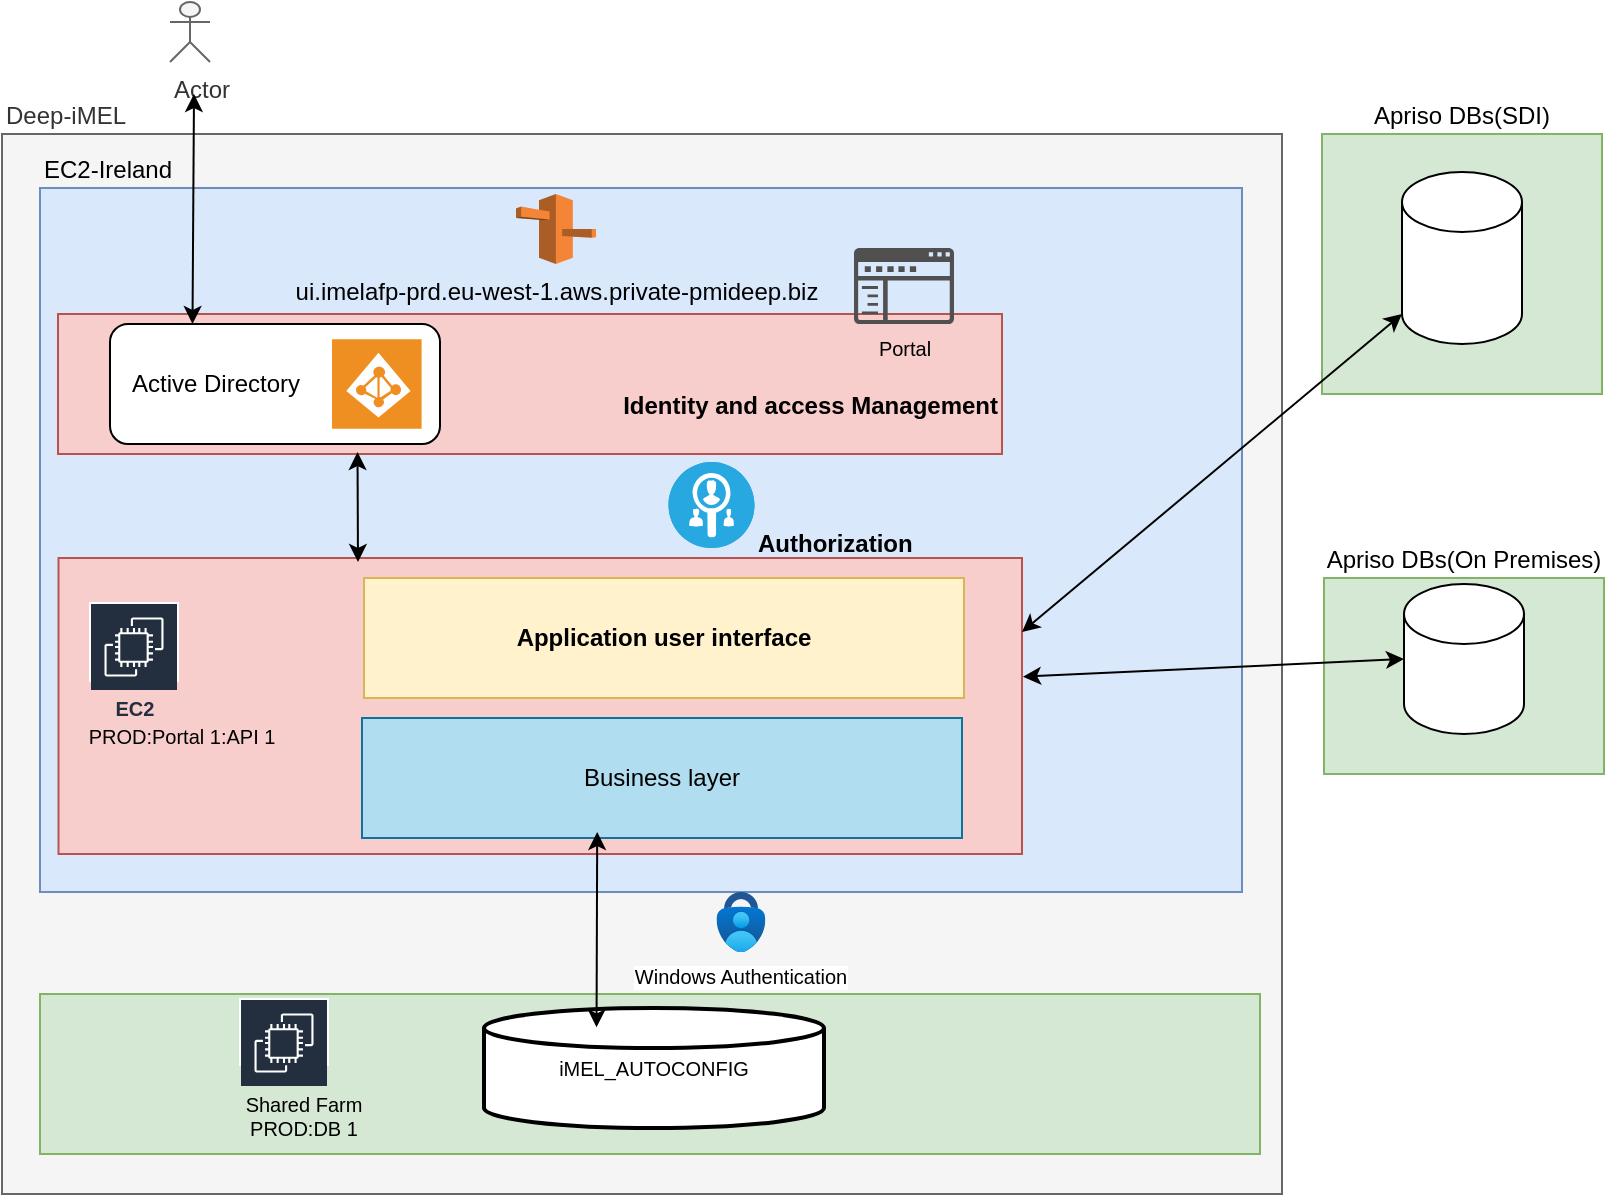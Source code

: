 <mxfile version="24.6.4" type="github">
  <diagram name="Page-1" id="-nh_xPQQfHSRBBNR71u0">
    <mxGraphModel dx="746" dy="1559" grid="1" gridSize="10" guides="1" tooltips="1" connect="1" arrows="1" fold="1" page="1" pageScale="1" pageWidth="850" pageHeight="1100" background="#ffffff" math="0" shadow="0">
      <root>
        <mxCell id="0" />
        <mxCell id="1" parent="0" />
        <mxCell id="ouPOXtf0R_BEf44Ss9Ox-1" value="Deep-iMEL" style="rounded=0;whiteSpace=wrap;html=1;fillColor=#f5f5f5;fontColor=#333333;strokeColor=#666666;align=left;imageVerticalAlign=top;labelPosition=center;verticalLabelPosition=top;verticalAlign=bottom;" parent="1" vertex="1">
          <mxGeometry x="30" y="-150" width="640" height="530" as="geometry" />
        </mxCell>
        <mxCell id="ouPOXtf0R_BEf44Ss9Ox-2" value="EC2-Ireland" style="rounded=0;whiteSpace=wrap;html=1;strokeColor=#6c8ebf;align=left;verticalAlign=bottom;fontFamily=Helvetica;fontSize=12;fillColor=#dae8fc;labelPosition=center;verticalLabelPosition=top;" parent="1" vertex="1">
          <mxGeometry x="49" y="-123" width="601" height="352" as="geometry" />
        </mxCell>
        <mxCell id="ouPOXtf0R_BEf44Ss9Ox-3" value="Actor" style="shape=umlActor;verticalLabelPosition=bottom;verticalAlign=top;html=1;outlineConnect=0;rounded=1;strokeColor=#666666;align=left;fontFamily=Helvetica;fontSize=12;fontColor=#333333;fillColor=#f5f5f5;" parent="1" vertex="1">
          <mxGeometry x="114" y="-216" width="20" height="30" as="geometry" />
        </mxCell>
        <mxCell id="ouPOXtf0R_BEf44Ss9Ox-4" value="&lt;div&gt;Identity and access Management&lt;/div&gt;&lt;div&gt;&lt;br&gt;&lt;/div&gt;" style="rounded=0;whiteSpace=wrap;html=1;strokeColor=#b85450;align=right;verticalAlign=bottom;fontFamily=Helvetica;fontSize=12;fillColor=#f8cecc;fontStyle=1;labelPosition=center;verticalLabelPosition=middle;" parent="1" vertex="1">
          <mxGeometry x="58" y="-60" width="472" height="70" as="geometry" />
        </mxCell>
        <mxCell id="ouPOXtf0R_BEf44Ss9Ox-7" value="" style="rounded=1;whiteSpace=wrap;html=1;align=left;verticalAlign=middle;fontFamily=Helvetica;fontSize=12;" parent="1" vertex="1">
          <mxGeometry x="84" y="-55" width="165" height="60" as="geometry" />
        </mxCell>
        <mxCell id="ouPOXtf0R_BEf44Ss9Ox-6" value="" style="shadow=0;dashed=0;html=1;strokeColor=none;fillColor=#EF8F21;labelPosition=center;verticalLabelPosition=bottom;verticalAlign=top;align=center;outlineConnect=0;shape=mxgraph.veeam.active_directory;rounded=1;fontFamily=Helvetica;fontSize=12;fontColor=#333333;" parent="1" vertex="1">
          <mxGeometry x="195" y="-47.4" width="44.8" height="44.8" as="geometry" />
        </mxCell>
        <mxCell id="ouPOXtf0R_BEf44Ss9Ox-8" value="&lt;span style=&quot;color: rgb(0, 0, 0); font-size: 12px; text-wrap: nowrap;&quot;&gt;Active Directory&lt;/span&gt;" style="strokeWidth=1;shadow=0;dashed=0;align=center;html=1;shape=mxgraph.mockup.text.textBox;align=left;fontSize=17;spacingLeft=4;spacingTop=-3;whiteSpace=wrap;mainText=;rounded=1;verticalAlign=middle;fontFamily=Helvetica;strokeColor=#FFFFFF;" parent="1" vertex="1">
          <mxGeometry x="88.5" y="-40" width="97.5" height="30" as="geometry" />
        </mxCell>
        <mxCell id="5-6kPBd7d1gziYA4j6xH-2" value="ui.imelafp-prd.eu-west-1.aws.private-pmideep.biz" style="outlineConnect=0;dashed=0;verticalLabelPosition=bottom;verticalAlign=top;align=center;html=1;shape=mxgraph.aws3.route_53;fillColor=#F58536;gradientColor=none;" parent="1" vertex="1">
          <mxGeometry x="287" y="-120" width="40" height="35" as="geometry" />
        </mxCell>
        <mxCell id="5-6kPBd7d1gziYA4j6xH-3" value="Portal" style="sketch=0;pointerEvents=1;shadow=0;dashed=0;html=1;strokeColor=none;labelPosition=center;verticalLabelPosition=bottom;verticalAlign=top;align=center;fillColor=#505050;shape=mxgraph.mscae.intune.company_portal;fontSize=10;" parent="1" vertex="1">
          <mxGeometry x="456" y="-93" width="50" height="38" as="geometry" />
        </mxCell>
        <mxCell id="5-6kPBd7d1gziYA4j6xH-4" value="" style="rounded=0;whiteSpace=wrap;html=1;fillColor=#f8cecc;strokeColor=#b85450;glass=0;shadow=0;" parent="1" vertex="1">
          <mxGeometry x="58.25" y="62" width="481.75" height="148" as="geometry" />
        </mxCell>
        <mxCell id="5-6kPBd7d1gziYA4j6xH-5" value="EC2" style="sketch=0;outlineConnect=0;fontColor=#232F3E;gradientColor=none;strokeColor=#ffffff;fillColor=#232F3E;dashed=0;verticalLabelPosition=bottom;verticalAlign=top;align=center;html=1;whiteSpace=wrap;fontSize=10;fontStyle=1;spacing=3;shape=mxgraph.aws4.productIcon;prIcon=mxgraph.aws4.ec2;labelPosition=center;" parent="1" vertex="1">
          <mxGeometry x="73.5" y="84" width="45" height="40" as="geometry" />
        </mxCell>
        <mxCell id="5-6kPBd7d1gziYA4j6xH-6" value="Authorization" style="text;html=1;align=left;verticalAlign=middle;whiteSpace=wrap;rounded=0;fontStyle=1" parent="1" vertex="1">
          <mxGeometry x="406.25" y="50" width="88.75" height="10" as="geometry" />
        </mxCell>
        <mxCell id="5-6kPBd7d1gziYA4j6xH-7" value="" style="fillColor=#28A8E0;verticalLabelPosition=bottom;sketch=0;html=1;strokeColor=#ffffff;verticalAlign=top;align=center;points=[[0.145,0.145,0],[0.5,0,0],[0.855,0.145,0],[1,0.5,0],[0.855,0.855,0],[0.5,1,0],[0.145,0.855,0],[0,0.5,0]];pointerEvents=1;shape=mxgraph.cisco_safe.compositeIcon;bgIcon=ellipse;resIcon=mxgraph.cisco_safe.capability.identity_authorization_alt;fontSize=10;" parent="1" vertex="1">
          <mxGeometry x="363.25" y="14" width="43" height="43" as="geometry" />
        </mxCell>
        <mxCell id="5-6kPBd7d1gziYA4j6xH-8" value="PROD:Portal 1:API 1" style="text;html=1;align=center;verticalAlign=middle;whiteSpace=wrap;rounded=0;fontSize=10;" parent="1" vertex="1">
          <mxGeometry x="55.5" y="146" width="127.5" height="10" as="geometry" />
        </mxCell>
        <mxCell id="5-6kPBd7d1gziYA4j6xH-9" value="&lt;b&gt;Application user interface&lt;/b&gt;" style="rounded=0;whiteSpace=wrap;html=1;fillColor=#fff2cc;strokeColor=#d6b656;" parent="1" vertex="1">
          <mxGeometry x="211" y="72" width="300" height="60" as="geometry" />
        </mxCell>
        <mxCell id="5-6kPBd7d1gziYA4j6xH-11" value="Business layer" style="rounded=0;whiteSpace=wrap;html=1;fillColor=#b1ddf0;strokeColor=#10739e;" parent="1" vertex="1">
          <mxGeometry x="210" y="142" width="300" height="60" as="geometry" />
        </mxCell>
        <mxCell id="5-6kPBd7d1gziYA4j6xH-12" value="" style="rounded=0;whiteSpace=wrap;html=1;fillColor=#d5e8d4;strokeColor=#82b366;" parent="1" vertex="1">
          <mxGeometry x="49" y="280" width="610" height="80" as="geometry" />
        </mxCell>
        <mxCell id="5-6kPBd7d1gziYA4j6xH-13" value="iMEL_AUTOCONFIG" style="strokeWidth=2;html=1;shape=mxgraph.flowchart.database;whiteSpace=wrap;fontSize=10;" parent="1" vertex="1">
          <mxGeometry x="271" y="287" width="170" height="60" as="geometry" />
        </mxCell>
        <mxCell id="5-6kPBd7d1gziYA4j6xH-14" value="" style="sketch=0;outlineConnect=0;fontColor=#232F3E;gradientColor=none;strokeColor=#ffffff;fillColor=#232F3E;dashed=0;verticalLabelPosition=bottom;verticalAlign=top;align=center;html=1;whiteSpace=wrap;fontSize=10;fontStyle=1;spacing=3;shape=mxgraph.aws4.productIcon;prIcon=mxgraph.aws4.ec2;labelPosition=center;" parent="1" vertex="1">
          <mxGeometry x="148.5" y="282" width="45" height="34" as="geometry" />
        </mxCell>
        <mxCell id="5-6kPBd7d1gziYA4j6xH-15" value="Shared Farm&lt;br&gt;PROD:DB 1" style="text;html=1;align=center;verticalAlign=middle;whiteSpace=wrap;rounded=0;fontSize=10;" parent="1" vertex="1">
          <mxGeometry x="116.5" y="336" width="127.5" height="10" as="geometry" />
        </mxCell>
        <mxCell id="5-6kPBd7d1gziYA4j6xH-17" value="Windows Authentication" style="image;aspect=fixed;html=1;points=[];align=center;fontSize=10;image=img/lib/azure2/security/Multifactor_Authentication.svg;" parent="1" vertex="1">
          <mxGeometry x="387.25" y="229" width="24.44" height="30" as="geometry" />
        </mxCell>
        <mxCell id="WgAo1OGEVj2QGdzXtbN3-1" value="" style="endArrow=classic;startArrow=classic;html=1;rounded=0;exitX=0.331;exitY=0.161;exitDx=0;exitDy=0;exitPerimeter=0;entryX=0.392;entryY=0.95;entryDx=0;entryDy=0;entryPerimeter=0;" parent="1" source="5-6kPBd7d1gziYA4j6xH-13" target="5-6kPBd7d1gziYA4j6xH-11" edge="1">
          <mxGeometry width="50" height="50" relative="1" as="geometry">
            <mxPoint x="320" y="270" as="sourcePoint" />
            <mxPoint x="370" y="220" as="targetPoint" />
          </mxGeometry>
        </mxCell>
        <mxCell id="WgAo1OGEVj2QGdzXtbN3-2" value="" style="endArrow=classic;startArrow=classic;html=1;rounded=0;exitX=0.25;exitY=0;exitDx=0;exitDy=0;" parent="1" source="ouPOXtf0R_BEf44Ss9Ox-7" edge="1">
          <mxGeometry width="50" height="50" relative="1" as="geometry">
            <mxPoint x="400" y="150" as="sourcePoint" />
            <mxPoint x="126" y="-170" as="targetPoint" />
          </mxGeometry>
        </mxCell>
        <mxCell id="WgAo1OGEVj2QGdzXtbN3-5" value="" style="endArrow=classic;startArrow=classic;html=1;rounded=0;entryX=0.75;entryY=1;entryDx=0;entryDy=0;" parent="1" edge="1">
          <mxGeometry width="50" height="50" relative="1" as="geometry">
            <mxPoint x="208" y="64" as="sourcePoint" />
            <mxPoint x="207.75" y="9" as="targetPoint" />
          </mxGeometry>
        </mxCell>
        <mxCell id="WgAo1OGEVj2QGdzXtbN3-7" value="Apriso DBs(SDI)" style="rounded=0;whiteSpace=wrap;html=1;labelPosition=center;verticalLabelPosition=top;align=center;verticalAlign=bottom;fillColor=#d5e8d4;strokeColor=#82b366;" parent="1" vertex="1">
          <mxGeometry x="690" y="-150" width="140" height="130" as="geometry" />
        </mxCell>
        <mxCell id="WgAo1OGEVj2QGdzXtbN3-8" value="" style="shape=cylinder3;whiteSpace=wrap;html=1;boundedLbl=1;backgroundOutline=1;size=15;" parent="1" vertex="1">
          <mxGeometry x="730" y="-131" width="60" height="86" as="geometry" />
        </mxCell>
        <mxCell id="UwjhvDo_y5vgFwiEPkNc-2" value="Apriso DBs(On Premises)" style="rounded=0;whiteSpace=wrap;html=1;labelPosition=center;verticalLabelPosition=top;align=center;verticalAlign=bottom;fillColor=#d5e8d4;strokeColor=#82b366;" parent="1" vertex="1">
          <mxGeometry x="691" y="72" width="140" height="98" as="geometry" />
        </mxCell>
        <mxCell id="UwjhvDo_y5vgFwiEPkNc-3" value="" style="shape=cylinder3;whiteSpace=wrap;html=1;boundedLbl=1;backgroundOutline=1;size=15;" parent="1" vertex="1">
          <mxGeometry x="731" y="75" width="60" height="75" as="geometry" />
        </mxCell>
        <mxCell id="UwjhvDo_y5vgFwiEPkNc-9" value="" style="endArrow=classic;startArrow=classic;html=1;rounded=0;entryX=0;entryY=1;entryDx=0;entryDy=-15;entryPerimeter=0;exitX=1;exitY=0.25;exitDx=0;exitDy=0;" parent="1" source="5-6kPBd7d1gziYA4j6xH-4" target="WgAo1OGEVj2QGdzXtbN3-8" edge="1">
          <mxGeometry width="50" height="50" relative="1" as="geometry">
            <mxPoint x="520" y="100" as="sourcePoint" />
            <mxPoint x="570" y="50" as="targetPoint" />
          </mxGeometry>
        </mxCell>
        <mxCell id="UwjhvDo_y5vgFwiEPkNc-10" value="" style="endArrow=classic;startArrow=classic;html=1;rounded=0;entryX=0;entryY=0.5;entryDx=0;entryDy=0;entryPerimeter=0;exitX=1.001;exitY=0.401;exitDx=0;exitDy=0;exitPerimeter=0;" parent="1" source="5-6kPBd7d1gziYA4j6xH-4" target="UwjhvDo_y5vgFwiEPkNc-3" edge="1">
          <mxGeometry width="50" height="50" relative="1" as="geometry">
            <mxPoint x="520" y="100" as="sourcePoint" />
            <mxPoint x="570" y="50" as="targetPoint" />
          </mxGeometry>
        </mxCell>
      </root>
    </mxGraphModel>
  </diagram>
</mxfile>
